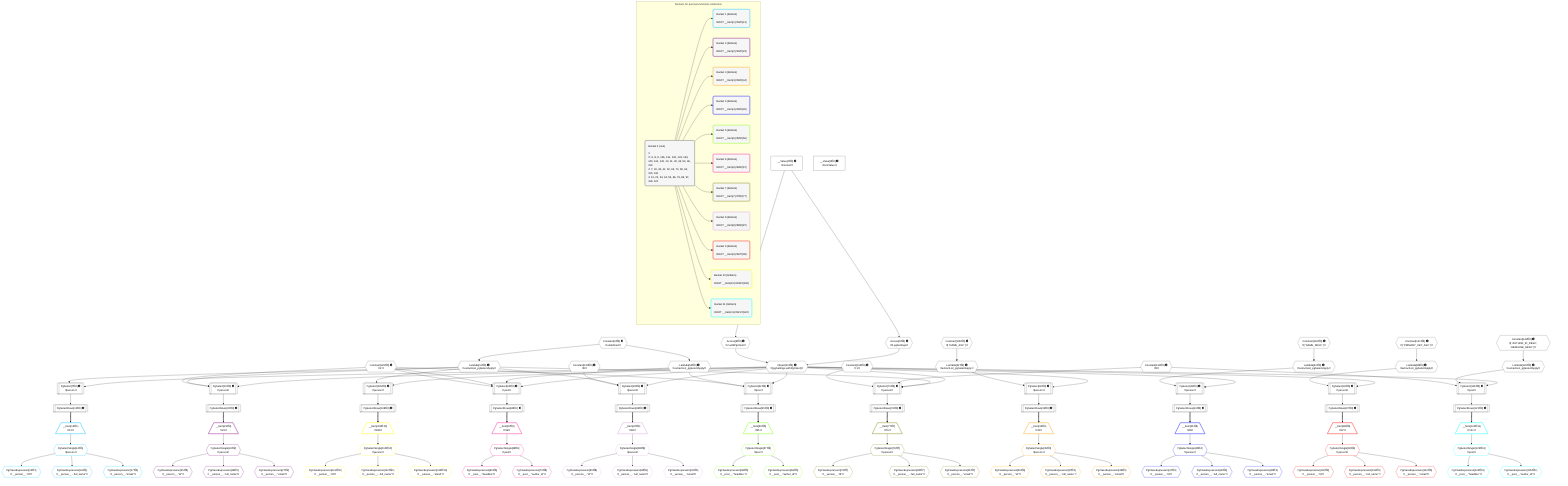 %%{init: {'themeVariables': { 'fontSize': '12px'}}}%%
graph TD
    classDef path fill:#eee,stroke:#000,color:#000
    classDef plan fill:#fff,stroke-width:1px,color:#000
    classDef itemplan fill:#fff,stroke-width:2px,color:#000
    classDef unbatchedplan fill:#dff,stroke-width:1px,color:#000
    classDef sideeffectplan fill:#fcc,stroke-width:2px,color:#000
    classDef bucket fill:#f6f6f6,color:#000,stroke-width:2px,text-align:left


    %% plan dependencies
    PgSelect63[["PgSelect[63∈0] ➊<br />ᐸpostᐳ"]]:::plan
    Object10{{"Object[10∈0] ➊<br />ᐸ{pgSettings,withPgClient}ᐳ"}}:::plan
    Lambda54{{"Lambda[54∈0] ➊<br />ᐸextractList_pgSelectApplyᐳ"}}:::plan
    Constant126{{"Constant[126∈0] ➊<br />ᐸ2ᐳ"}}:::plan
    Object10 & Lambda54 & Constant126 & Constant126 --> PgSelect63
    PgSelect73[["PgSelect[73∈0] ➊<br />ᐸpersonᐳ"]]:::plan
    Lambda11{{"Lambda[11∈0] ➊<br />ᐸextractList_pgSelectApplyᐳ"}}:::plan
    Constant131{{"Constant[131∈0] ➊<br />ᐸ3ᐳ"}}:::plan
    Constant132{{"Constant[132∈0] ➊<br />ᐸ1ᐳ"}}:::plan
    Object10 & Lambda11 & Constant131 & Constant132 --> PgSelect73
    PgSelect19[["PgSelect[19∈0] ➊<br />ᐸpersonᐳ"]]:::plan
    Object10 & Lambda11 & Constant126 --> PgSelect19
    PgSelect52[["PgSelect[52∈0] ➊<br />ᐸpostᐳ"]]:::plan
    Object10 & Lambda54 & Constant126 --> PgSelect52
    PgSelect83[["PgSelect[83∈0] ➊<br />ᐸpersonᐳ"]]:::plan
    Constant133{{"Constant[133∈0] ➊<br />ᐸ0ᐳ"}}:::plan
    Object10 & Lambda11 & Constant133 --> PgSelect83
    PgSelect118[["PgSelect[118∈0] ➊<br />ᐸpostᐳ"]]:::plan
    Lambda120{{"Lambda[120∈0] ➊<br />ᐸextractList_pgSelectApplyᐳ"}}:::plan
    Object10 & Lambda120 & Constant131 --> PgSelect118
    PgSelect7[["PgSelect[7∈0] ➊<br />ᐸpersonᐳ"]]:::plan
    Object10 & Lambda11 --> PgSelect7
    Access8{{"Access[8∈0] ➊<br />ᐸ2.pgSettingsᐳ"}}:::plan
    Access9{{"Access[9∈0] ➊<br />ᐸ2.withPgClientᐳ"}}:::plan
    Access8 & Access9 --> Object10
    PgSelect30[["PgSelect[30∈0] ➊<br />ᐸpersonᐳ"]]:::plan
    Lambda32{{"Lambda[32∈0] ➊<br />ᐸextractList_pgSelectApplyᐳ"}}:::plan
    Object10 & Lambda32 --> PgSelect30
    PgSelect41[["PgSelect[41∈0] ➊<br />ᐸpersonᐳ"]]:::plan
    Lambda43{{"Lambda[43∈0] ➊<br />ᐸextractList_pgSelectApplyᐳ"}}:::plan
    Object10 & Lambda43 --> PgSelect41
    PgSelect94[["PgSelect[94∈0] ➊<br />ᐸpersonᐳ"]]:::plan
    Lambda96{{"Lambda[96∈0] ➊<br />ᐸextractList_pgSelectApplyᐳ"}}:::plan
    Object10 & Lambda96 --> PgSelect94
    PgSelect105[["PgSelect[105∈0] ➊<br />ᐸpersonᐳ"]]:::plan
    Object10 & Lambda11 --> PgSelect105
    __Value2["__Value[2∈0] ➊<br />ᐸcontextᐳ"]:::plan
    __Value2 --> Access8
    __Value2 --> Access9
    Constant6{{"Constant[6∈0] ➊<br />ᐸundefinedᐳ"}}:::plan
    Constant6 --> Lambda11
    PgSelectRows12[["PgSelectRows[12∈0] ➊"]]:::plan
    PgSelect7 --> PgSelectRows12
    PgSelectRows22[["PgSelectRows[22∈0] ➊"]]:::plan
    PgSelect19 --> PgSelectRows22
    Constant139{{"Constant[139∈0] ➊<br />ᐸ[ 'NAME_ASC' ]ᐳ"}}:::plan
    Constant139 --> Lambda32
    PgSelectRows33[["PgSelectRows[33∈0] ➊"]]:::plan
    PgSelect30 --> PgSelectRows33
    Constant140{{"Constant[140∈0] ➊<br />ᐸ[ 'NAME_DESC' ]ᐳ"}}:::plan
    Constant140 --> Lambda43
    PgSelectRows44[["PgSelectRows[44∈0] ➊"]]:::plan
    PgSelect41 --> PgSelectRows44
    Constant6 --> Lambda54
    PgSelectRows55[["PgSelectRows[55∈0] ➊"]]:::plan
    PgSelect52 --> PgSelectRows55
    PgSelectRows66[["PgSelectRows[66∈0] ➊"]]:::plan
    PgSelect63 --> PgSelectRows66
    PgSelectRows76[["PgSelectRows[76∈0] ➊"]]:::plan
    PgSelect73 --> PgSelectRows76
    PgSelectRows86[["PgSelectRows[86∈0] ➊"]]:::plan
    PgSelect83 --> PgSelectRows86
    Constant141{{"Constant[141∈0] ➊<br />ᐸ[ 'PRIMARY_KEY_ASC' ]ᐳ"}}:::plan
    Constant141 --> Lambda96
    PgSelectRows97[["PgSelectRows[97∈0] ➊"]]:::plan
    PgSelect94 --> PgSelectRows97
    PgSelectRows108[["PgSelectRows[108∈0] ➊"]]:::plan
    PgSelect105 --> PgSelectRows108
    Constant142{{"Constant[142∈0] ➊<br />ᐸ[ 'AUTHOR_ID_DESC', 'HEADLINE_DESC' ]ᐳ"}}:::plan
    Constant142 --> Lambda120
    PgSelectRows121[["PgSelectRows[121∈0] ➊"]]:::plan
    PgSelect118 --> PgSelectRows121
    __Value4["__Value[4∈0] ➊<br />ᐸrootValueᐳ"]:::plan
    __Item13[/"__Item[13∈1]<br />ᐸ12ᐳ"\]:::itemplan
    PgSelectRows12 ==> __Item13
    PgSelectSingle14{{"PgSelectSingle[14∈1]<br />ᐸpersonᐳ"}}:::plan
    __Item13 --> PgSelectSingle14
    PgClassExpression15{{"PgClassExpression[15∈1]<br />ᐸ__person__.”id”ᐳ"}}:::plan
    PgSelectSingle14 --> PgClassExpression15
    PgClassExpression16{{"PgClassExpression[16∈1]<br />ᐸ__person__...full_name”ᐳ"}}:::plan
    PgSelectSingle14 --> PgClassExpression16
    PgClassExpression17{{"PgClassExpression[17∈1]<br />ᐸ__person__.”email”ᐳ"}}:::plan
    PgSelectSingle14 --> PgClassExpression17
    __Item23[/"__Item[23∈2]<br />ᐸ22ᐳ"\]:::itemplan
    PgSelectRows22 ==> __Item23
    PgSelectSingle24{{"PgSelectSingle[24∈2]<br />ᐸpersonᐳ"}}:::plan
    __Item23 --> PgSelectSingle24
    PgClassExpression25{{"PgClassExpression[25∈2]<br />ᐸ__person__.”id”ᐳ"}}:::plan
    PgSelectSingle24 --> PgClassExpression25
    PgClassExpression26{{"PgClassExpression[26∈2]<br />ᐸ__person__...full_name”ᐳ"}}:::plan
    PgSelectSingle24 --> PgClassExpression26
    PgClassExpression27{{"PgClassExpression[27∈2]<br />ᐸ__person__.”email”ᐳ"}}:::plan
    PgSelectSingle24 --> PgClassExpression27
    __Item34[/"__Item[34∈3]<br />ᐸ33ᐳ"\]:::itemplan
    PgSelectRows33 ==> __Item34
    PgSelectSingle35{{"PgSelectSingle[35∈3]<br />ᐸpersonᐳ"}}:::plan
    __Item34 --> PgSelectSingle35
    PgClassExpression36{{"PgClassExpression[36∈3]<br />ᐸ__person__.”id”ᐳ"}}:::plan
    PgSelectSingle35 --> PgClassExpression36
    PgClassExpression37{{"PgClassExpression[37∈3]<br />ᐸ__person__...full_name”ᐳ"}}:::plan
    PgSelectSingle35 --> PgClassExpression37
    PgClassExpression38{{"PgClassExpression[38∈3]<br />ᐸ__person__.”email”ᐳ"}}:::plan
    PgSelectSingle35 --> PgClassExpression38
    __Item45[/"__Item[45∈4]<br />ᐸ44ᐳ"\]:::itemplan
    PgSelectRows44 ==> __Item45
    PgSelectSingle46{{"PgSelectSingle[46∈4]<br />ᐸpersonᐳ"}}:::plan
    __Item45 --> PgSelectSingle46
    PgClassExpression47{{"PgClassExpression[47∈4]<br />ᐸ__person__.”id”ᐳ"}}:::plan
    PgSelectSingle46 --> PgClassExpression47
    PgClassExpression48{{"PgClassExpression[48∈4]<br />ᐸ__person__...full_name”ᐳ"}}:::plan
    PgSelectSingle46 --> PgClassExpression48
    PgClassExpression49{{"PgClassExpression[49∈4]<br />ᐸ__person__.”email”ᐳ"}}:::plan
    PgSelectSingle46 --> PgClassExpression49
    __Item56[/"__Item[56∈5]<br />ᐸ55ᐳ"\]:::itemplan
    PgSelectRows55 ==> __Item56
    PgSelectSingle57{{"PgSelectSingle[57∈5]<br />ᐸpostᐳ"}}:::plan
    __Item56 --> PgSelectSingle57
    PgClassExpression58{{"PgClassExpression[58∈5]<br />ᐸ__post__.”headline”ᐳ"}}:::plan
    PgSelectSingle57 --> PgClassExpression58
    PgClassExpression59{{"PgClassExpression[59∈5]<br />ᐸ__post__.”author_id”ᐳ"}}:::plan
    PgSelectSingle57 --> PgClassExpression59
    __Item67[/"__Item[67∈6]<br />ᐸ66ᐳ"\]:::itemplan
    PgSelectRows66 ==> __Item67
    PgSelectSingle68{{"PgSelectSingle[68∈6]<br />ᐸpostᐳ"}}:::plan
    __Item67 --> PgSelectSingle68
    PgClassExpression69{{"PgClassExpression[69∈6]<br />ᐸ__post__.”headline”ᐳ"}}:::plan
    PgSelectSingle68 --> PgClassExpression69
    PgClassExpression70{{"PgClassExpression[70∈6]<br />ᐸ__post__.”author_id”ᐳ"}}:::plan
    PgSelectSingle68 --> PgClassExpression70
    __Item77[/"__Item[77∈7]<br />ᐸ76ᐳ"\]:::itemplan
    PgSelectRows76 ==> __Item77
    PgSelectSingle78{{"PgSelectSingle[78∈7]<br />ᐸpersonᐳ"}}:::plan
    __Item77 --> PgSelectSingle78
    PgClassExpression79{{"PgClassExpression[79∈7]<br />ᐸ__person__.”id”ᐳ"}}:::plan
    PgSelectSingle78 --> PgClassExpression79
    PgClassExpression80{{"PgClassExpression[80∈7]<br />ᐸ__person__...full_name”ᐳ"}}:::plan
    PgSelectSingle78 --> PgClassExpression80
    PgClassExpression81{{"PgClassExpression[81∈7]<br />ᐸ__person__.”email”ᐳ"}}:::plan
    PgSelectSingle78 --> PgClassExpression81
    __Item87[/"__Item[87∈8]<br />ᐸ86ᐳ"\]:::itemplan
    PgSelectRows86 ==> __Item87
    PgSelectSingle88{{"PgSelectSingle[88∈8]<br />ᐸpersonᐳ"}}:::plan
    __Item87 --> PgSelectSingle88
    PgClassExpression89{{"PgClassExpression[89∈8]<br />ᐸ__person__.”id”ᐳ"}}:::plan
    PgSelectSingle88 --> PgClassExpression89
    PgClassExpression90{{"PgClassExpression[90∈8]<br />ᐸ__person__...full_name”ᐳ"}}:::plan
    PgSelectSingle88 --> PgClassExpression90
    PgClassExpression91{{"PgClassExpression[91∈8]<br />ᐸ__person__.”email”ᐳ"}}:::plan
    PgSelectSingle88 --> PgClassExpression91
    __Item98[/"__Item[98∈9]<br />ᐸ97ᐳ"\]:::itemplan
    PgSelectRows97 ==> __Item98
    PgSelectSingle99{{"PgSelectSingle[99∈9]<br />ᐸpersonᐳ"}}:::plan
    __Item98 --> PgSelectSingle99
    PgClassExpression100{{"PgClassExpression[100∈9]<br />ᐸ__person__.”id”ᐳ"}}:::plan
    PgSelectSingle99 --> PgClassExpression100
    PgClassExpression101{{"PgClassExpression[101∈9]<br />ᐸ__person__...full_name”ᐳ"}}:::plan
    PgSelectSingle99 --> PgClassExpression101
    PgClassExpression102{{"PgClassExpression[102∈9]<br />ᐸ__person__.”email”ᐳ"}}:::plan
    PgSelectSingle99 --> PgClassExpression102
    __Item109[/"__Item[109∈10]<br />ᐸ108ᐳ"\]:::itemplan
    PgSelectRows108 ==> __Item109
    PgSelectSingle110{{"PgSelectSingle[110∈10]<br />ᐸpersonᐳ"}}:::plan
    __Item109 --> PgSelectSingle110
    PgClassExpression111{{"PgClassExpression[111∈10]<br />ᐸ__person__.”id”ᐳ"}}:::plan
    PgSelectSingle110 --> PgClassExpression111
    PgClassExpression112{{"PgClassExpression[112∈10]<br />ᐸ__person__...full_name”ᐳ"}}:::plan
    PgSelectSingle110 --> PgClassExpression112
    PgClassExpression113{{"PgClassExpression[113∈10]<br />ᐸ__person__.”email”ᐳ"}}:::plan
    PgSelectSingle110 --> PgClassExpression113
    __Item122[/"__Item[122∈11]<br />ᐸ121ᐳ"\]:::itemplan
    PgSelectRows121 ==> __Item122
    PgSelectSingle123{{"PgSelectSingle[123∈11]<br />ᐸpostᐳ"}}:::plan
    __Item122 --> PgSelectSingle123
    PgClassExpression124{{"PgClassExpression[124∈11]<br />ᐸ__post__.”headline”ᐳ"}}:::plan
    PgSelectSingle123 --> PgClassExpression124
    PgClassExpression125{{"PgClassExpression[125∈11]<br />ᐸ__post__.”author_id”ᐳ"}}:::plan
    PgSelectSingle123 --> PgClassExpression125

    %% define steps

    subgraph "Buckets for queries/v4/simple-collections"
    Bucket0("Bucket 0 (root)<br /><br />1: <br />ᐳ: 6, 8, 9, 126, 131, 132, 133, 139, 140, 141, 142, 10, 11, 32, 43, 54, 96, 120<br />2: 7, 19, 30, 41, 52, 63, 73, 83, 94, 105, 118<br />3: 12, 22, 33, 44, 55, 66, 76, 86, 97, 108, 121"):::bucket
    classDef bucket0 stroke:#696969
    class Bucket0,__Value2,__Value4,Constant6,PgSelect7,Access8,Access9,Object10,Lambda11,PgSelectRows12,PgSelect19,PgSelectRows22,PgSelect30,Lambda32,PgSelectRows33,PgSelect41,Lambda43,PgSelectRows44,PgSelect52,Lambda54,PgSelectRows55,PgSelect63,PgSelectRows66,PgSelect73,PgSelectRows76,PgSelect83,PgSelectRows86,PgSelect94,Lambda96,PgSelectRows97,PgSelect105,PgSelectRows108,PgSelect118,Lambda120,PgSelectRows121,Constant126,Constant131,Constant132,Constant133,Constant139,Constant140,Constant141,Constant142 bucket0
    Bucket1("Bucket 1 (listItem)<br /><br />ROOT __Item{1}ᐸ12ᐳ[13]"):::bucket
    classDef bucket1 stroke:#00bfff
    class Bucket1,__Item13,PgSelectSingle14,PgClassExpression15,PgClassExpression16,PgClassExpression17 bucket1
    Bucket2("Bucket 2 (listItem)<br /><br />ROOT __Item{2}ᐸ22ᐳ[23]"):::bucket
    classDef bucket2 stroke:#7f007f
    class Bucket2,__Item23,PgSelectSingle24,PgClassExpression25,PgClassExpression26,PgClassExpression27 bucket2
    Bucket3("Bucket 3 (listItem)<br /><br />ROOT __Item{3}ᐸ33ᐳ[34]"):::bucket
    classDef bucket3 stroke:#ffa500
    class Bucket3,__Item34,PgSelectSingle35,PgClassExpression36,PgClassExpression37,PgClassExpression38 bucket3
    Bucket4("Bucket 4 (listItem)<br /><br />ROOT __Item{4}ᐸ44ᐳ[45]"):::bucket
    classDef bucket4 stroke:#0000ff
    class Bucket4,__Item45,PgSelectSingle46,PgClassExpression47,PgClassExpression48,PgClassExpression49 bucket4
    Bucket5("Bucket 5 (listItem)<br /><br />ROOT __Item{5}ᐸ55ᐳ[56]"):::bucket
    classDef bucket5 stroke:#7fff00
    class Bucket5,__Item56,PgSelectSingle57,PgClassExpression58,PgClassExpression59 bucket5
    Bucket6("Bucket 6 (listItem)<br /><br />ROOT __Item{6}ᐸ66ᐳ[67]"):::bucket
    classDef bucket6 stroke:#ff1493
    class Bucket6,__Item67,PgSelectSingle68,PgClassExpression69,PgClassExpression70 bucket6
    Bucket7("Bucket 7 (listItem)<br /><br />ROOT __Item{7}ᐸ76ᐳ[77]"):::bucket
    classDef bucket7 stroke:#808000
    class Bucket7,__Item77,PgSelectSingle78,PgClassExpression79,PgClassExpression80,PgClassExpression81 bucket7
    Bucket8("Bucket 8 (listItem)<br /><br />ROOT __Item{8}ᐸ86ᐳ[87]"):::bucket
    classDef bucket8 stroke:#dda0dd
    class Bucket8,__Item87,PgSelectSingle88,PgClassExpression89,PgClassExpression90,PgClassExpression91 bucket8
    Bucket9("Bucket 9 (listItem)<br /><br />ROOT __Item{9}ᐸ97ᐳ[98]"):::bucket
    classDef bucket9 stroke:#ff0000
    class Bucket9,__Item98,PgSelectSingle99,PgClassExpression100,PgClassExpression101,PgClassExpression102 bucket9
    Bucket10("Bucket 10 (listItem)<br /><br />ROOT __Item{10}ᐸ108ᐳ[109]"):::bucket
    classDef bucket10 stroke:#ffff00
    class Bucket10,__Item109,PgSelectSingle110,PgClassExpression111,PgClassExpression112,PgClassExpression113 bucket10
    Bucket11("Bucket 11 (listItem)<br /><br />ROOT __Item{11}ᐸ121ᐳ[122]"):::bucket
    classDef bucket11 stroke:#00ffff
    class Bucket11,__Item122,PgSelectSingle123,PgClassExpression124,PgClassExpression125 bucket11
    Bucket0 --> Bucket1 & Bucket2 & Bucket3 & Bucket4 & Bucket5 & Bucket6 & Bucket7 & Bucket8 & Bucket9 & Bucket10 & Bucket11
    end
